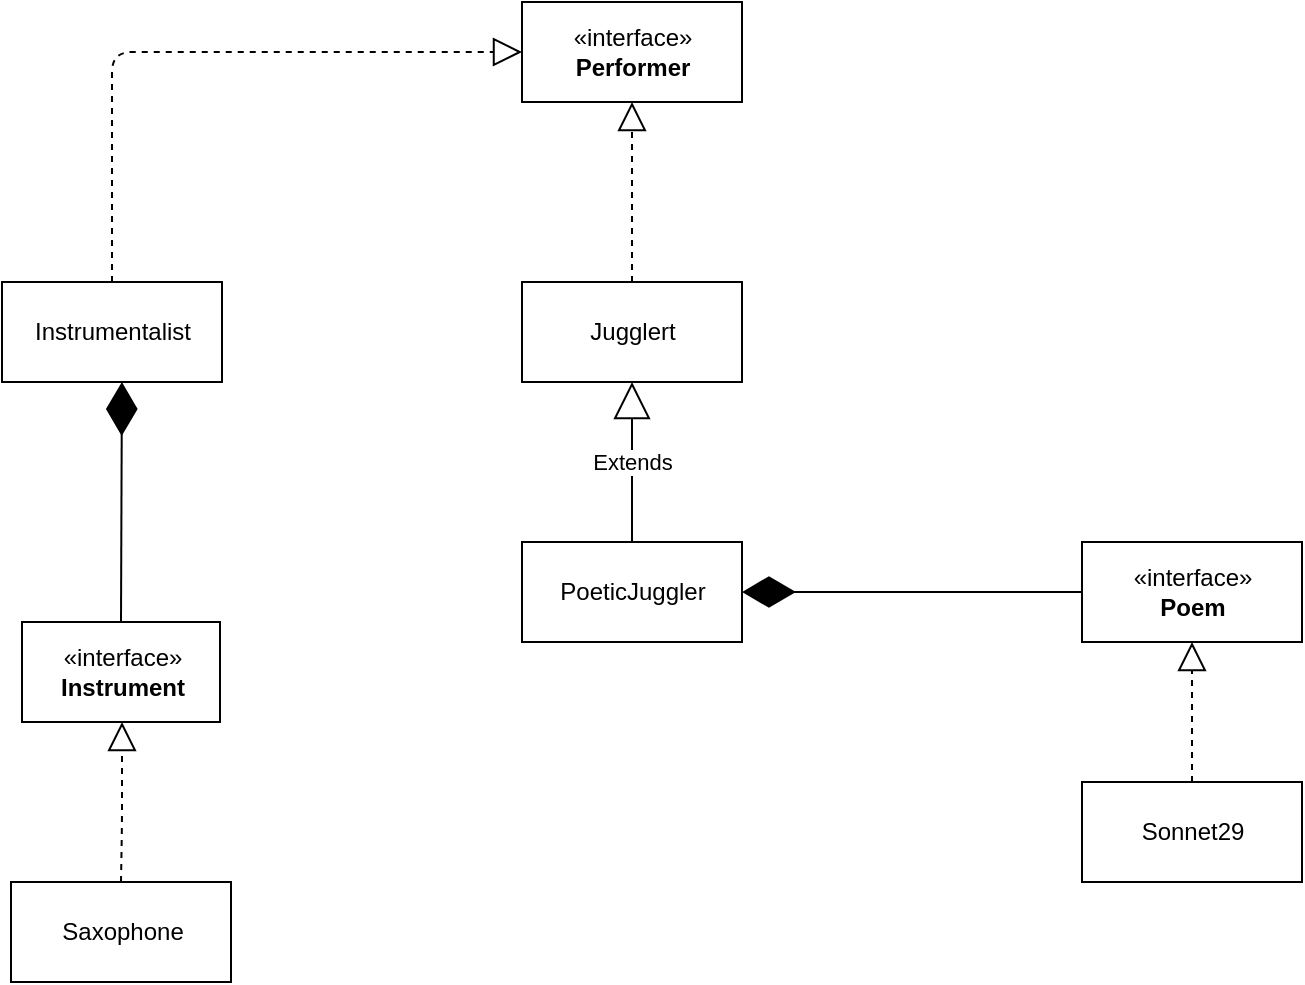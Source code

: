 <mxfile version="14.7.6" type="device"><diagram id="pmji4-QsoQaXSdwpiiyr" name="Page-1"><mxGraphModel dx="1002" dy="714" grid="1" gridSize="10" guides="1" tooltips="1" connect="1" arrows="1" fold="1" page="1" pageScale="1" pageWidth="827" pageHeight="1169" math="0" shadow="0"><root><mxCell id="0"/><mxCell id="1" parent="0"/><mxCell id="m3MeTBcA30jDPIz9SMUw-1" value="«interface»&lt;br&gt;&lt;b&gt;Performer&lt;/b&gt;" style="html=1;" parent="1" vertex="1"><mxGeometry x="320" y="40" width="110" height="50" as="geometry"/></mxCell><mxCell id="m3MeTBcA30jDPIz9SMUw-3" value="Jugglert" style="html=1;" parent="1" vertex="1"><mxGeometry x="320" y="180" width="110" height="50" as="geometry"/></mxCell><mxCell id="m3MeTBcA30jDPIz9SMUw-5" value="" style="endArrow=block;dashed=1;endFill=0;endSize=12;html=1;exitX=0.5;exitY=0;exitDx=0;exitDy=0;entryX=0.5;entryY=1;entryDx=0;entryDy=0;" parent="1" source="m3MeTBcA30jDPIz9SMUw-3" target="m3MeTBcA30jDPIz9SMUw-1" edge="1"><mxGeometry width="160" relative="1" as="geometry"><mxPoint x="330" y="370" as="sourcePoint"/><mxPoint x="490" y="370" as="targetPoint"/></mxGeometry></mxCell><mxCell id="m3MeTBcA30jDPIz9SMUw-6" value="PoeticJuggler" style="html=1;" parent="1" vertex="1"><mxGeometry x="320" y="310" width="110" height="50" as="geometry"/></mxCell><mxCell id="m3MeTBcA30jDPIz9SMUw-10" value="Extends" style="endArrow=block;endSize=16;endFill=0;html=1;exitX=0.5;exitY=0;exitDx=0;exitDy=0;entryX=0.5;entryY=1;entryDx=0;entryDy=0;" parent="1" source="m3MeTBcA30jDPIz9SMUw-6" target="m3MeTBcA30jDPIz9SMUw-3" edge="1"><mxGeometry width="160" relative="1" as="geometry"><mxPoint x="330" y="370" as="sourcePoint"/><mxPoint x="490" y="370" as="targetPoint"/></mxGeometry></mxCell><mxCell id="m3MeTBcA30jDPIz9SMUw-11" value="«interface»&lt;br&gt;&lt;b&gt;Poem&lt;/b&gt;" style="html=1;" parent="1" vertex="1"><mxGeometry x="600" y="310" width="110" height="50" as="geometry"/></mxCell><mxCell id="m3MeTBcA30jDPIz9SMUw-12" value="Sonnet29" style="html=1;" parent="1" vertex="1"><mxGeometry x="600" y="430" width="110" height="50" as="geometry"/></mxCell><mxCell id="m3MeTBcA30jDPIz9SMUw-16" value="Instrumentalist" style="html=1;" parent="1" vertex="1"><mxGeometry x="60" y="180" width="110" height="50" as="geometry"/></mxCell><mxCell id="m3MeTBcA30jDPIz9SMUw-17" value="" style="endArrow=block;dashed=1;endFill=0;endSize=12;html=1;entryX=0;entryY=0.5;entryDx=0;entryDy=0;exitX=0.5;exitY=0;exitDx=0;exitDy=0;" parent="1" source="m3MeTBcA30jDPIz9SMUw-16" target="m3MeTBcA30jDPIz9SMUw-1" edge="1"><mxGeometry width="160" relative="1" as="geometry"><mxPoint x="330" y="370" as="sourcePoint"/><mxPoint x="490" y="370" as="targetPoint"/><Array as="points"><mxPoint x="115" y="65"/></Array></mxGeometry></mxCell><mxCell id="m3MeTBcA30jDPIz9SMUw-19" value="" style="endArrow=diamondThin;endFill=1;endSize=24;html=1;entryX=0.545;entryY=1;entryDx=0;entryDy=0;entryPerimeter=0;exitX=0.5;exitY=0;exitDx=0;exitDy=0;" parent="1" source="OE6BzzVn3qR74uBpZ-oJ-2" target="m3MeTBcA30jDPIz9SMUw-16" edge="1"><mxGeometry width="160" relative="1" as="geometry"><mxPoint x="120" y="330" as="sourcePoint"/><mxPoint x="110" y="240" as="targetPoint"/></mxGeometry></mxCell><mxCell id="m3MeTBcA30jDPIz9SMUw-20" value="" style="endArrow=diamondThin;endFill=1;endSize=24;html=1;exitX=0;exitY=0.5;exitDx=0;exitDy=0;entryX=1;entryY=0.5;entryDx=0;entryDy=0;" parent="1" source="m3MeTBcA30jDPIz9SMUw-11" target="m3MeTBcA30jDPIz9SMUw-6" edge="1"><mxGeometry width="160" relative="1" as="geometry"><mxPoint x="350" y="500" as="sourcePoint"/><mxPoint x="520" y="500" as="targetPoint"/><Array as="points"/></mxGeometry></mxCell><mxCell id="OE6BzzVn3qR74uBpZ-oJ-1" value="" style="endArrow=block;dashed=1;endFill=0;endSize=12;html=1;entryX=0.5;entryY=1;entryDx=0;entryDy=0;exitX=0.5;exitY=0;exitDx=0;exitDy=0;" edge="1" parent="1" source="m3MeTBcA30jDPIz9SMUw-12" target="m3MeTBcA30jDPIz9SMUw-11"><mxGeometry width="160" relative="1" as="geometry"><mxPoint x="360" y="565" as="sourcePoint"/><mxPoint x="565" y="450" as="targetPoint"/><Array as="points"/></mxGeometry></mxCell><mxCell id="OE6BzzVn3qR74uBpZ-oJ-2" value="«interface»&lt;br&gt;&lt;b&gt;Instrument&lt;/b&gt;" style="html=1;" vertex="1" parent="1"><mxGeometry x="70" y="350" width="99" height="50" as="geometry"/></mxCell><mxCell id="OE6BzzVn3qR74uBpZ-oJ-3" value="Saxophone" style="html=1;" vertex="1" parent="1"><mxGeometry x="64.5" y="480" width="110" height="50" as="geometry"/></mxCell><mxCell id="OE6BzzVn3qR74uBpZ-oJ-4" value="" style="endArrow=block;dashed=1;endFill=0;endSize=12;html=1;exitX=0.5;exitY=0;exitDx=0;exitDy=0;" edge="1" parent="1" source="OE6BzzVn3qR74uBpZ-oJ-3"><mxGeometry width="160" relative="1" as="geometry"><mxPoint x="120" y="480" as="sourcePoint"/><mxPoint x="120" y="400" as="targetPoint"/><Array as="points"><mxPoint x="120" y="450"/></Array></mxGeometry></mxCell></root></mxGraphModel></diagram></mxfile>